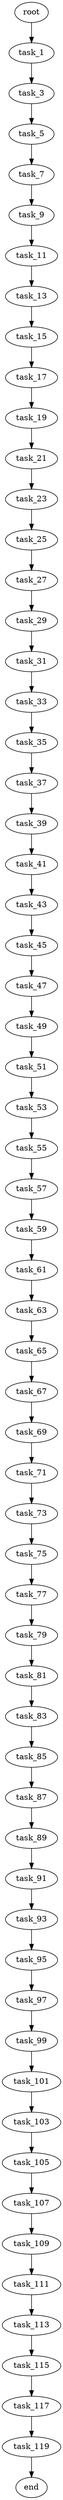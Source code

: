 digraph G {
  root [size="0.000000"];
  task_1 [size="186049876457.000000"];
  task_3 [size="437438569695.000000"];
  task_5 [size="886671443323.000000"];
  task_7 [size="8589934592.000000"];
  task_9 [size="28991029248.000000"];
  task_11 [size="94032107978.000000"];
  task_13 [size="9407369935.000000"];
  task_15 [size="6670594429.000000"];
  task_17 [size="134217728000.000000"];
  task_19 [size="8589934592.000000"];
  task_21 [size="782757789696.000000"];
  task_23 [size="20010644809.000000"];
  task_25 [size="18870640117.000000"];
  task_27 [size="41301385504.000000"];
  task_29 [size="28991029248.000000"];
  task_31 [size="1273054059459.000000"];
  task_33 [size="18272960426.000000"];
  task_35 [size="454716922717.000000"];
  task_37 [size="13317348850.000000"];
  task_39 [size="81837890062.000000"];
  task_41 [size="3194472410.000000"];
  task_43 [size="8589934592.000000"];
  task_45 [size="1080990092673.000000"];
  task_47 [size="231928233984.000000"];
  task_49 [size="68719476736.000000"];
  task_51 [size="368293445632.000000"];
  task_53 [size="1073741824000.000000"];
  task_55 [size="692313908754.000000"];
  task_57 [size="54024290204.000000"];
  task_59 [size="241393901944.000000"];
  task_61 [size="368293445632.000000"];
  task_63 [size="137275057413.000000"];
  task_65 [size="231928233984.000000"];
  task_67 [size="28991029248.000000"];
  task_69 [size="549755813888.000000"];
  task_71 [size="11519138884.000000"];
  task_73 [size="231928233984.000000"];
  task_75 [size="8589934592.000000"];
  task_77 [size="1064175563.000000"];
  task_79 [size="743500013843.000000"];
  task_81 [size="27169830799.000000"];
  task_83 [size="28449231085.000000"];
  task_85 [size="68719476736.000000"];
  task_87 [size="152305340360.000000"];
  task_89 [size="1365580259285.000000"];
  task_91 [size="158220416223.000000"];
  task_93 [size="231928233984.000000"];
  task_95 [size="68719476736.000000"];
  task_97 [size="230487457935.000000"];
  task_99 [size="368293445632.000000"];
  task_101 [size="782757789696.000000"];
  task_103 [size="180833931225.000000"];
  task_105 [size="335015232541.000000"];
  task_107 [size="590499923330.000000"];
  task_109 [size="387069609504.000000"];
  task_111 [size="13071509666.000000"];
  task_113 [size="8589934592.000000"];
  task_115 [size="48379999984.000000"];
  task_117 [size="782757789696.000000"];
  task_119 [size="4125481915.000000"];
  end [size="0.000000"];

  root -> task_1 [size="1.000000"];
  task_1 -> task_3 [size="134217728.000000"];
  task_3 -> task_5 [size="301989888.000000"];
  task_5 -> task_7 [size="536870912.000000"];
  task_7 -> task_9 [size="33554432.000000"];
  task_9 -> task_11 [size="75497472.000000"];
  task_11 -> task_13 [size="134217728.000000"];
  task_13 -> task_15 [size="33554432.000000"];
  task_15 -> task_17 [size="134217728.000000"];
  task_17 -> task_19 [size="209715200.000000"];
  task_19 -> task_21 [size="33554432.000000"];
  task_21 -> task_23 [size="679477248.000000"];
  task_23 -> task_25 [size="838860800.000000"];
  task_25 -> task_27 [size="411041792.000000"];
  task_27 -> task_29 [size="838860800.000000"];
  task_29 -> task_31 [size="75497472.000000"];
  task_31 -> task_33 [size="838860800.000000"];
  task_33 -> task_35 [size="301989888.000000"];
  task_35 -> task_37 [size="301989888.000000"];
  task_37 -> task_39 [size="838860800.000000"];
  task_39 -> task_41 [size="301989888.000000"];
  task_41 -> task_43 [size="134217728.000000"];
  task_43 -> task_45 [size="33554432.000000"];
  task_45 -> task_47 [size="679477248.000000"];
  task_47 -> task_49 [size="301989888.000000"];
  task_49 -> task_51 [size="134217728.000000"];
  task_51 -> task_53 [size="411041792.000000"];
  task_53 -> task_55 [size="838860800.000000"];
  task_55 -> task_57 [size="838860800.000000"];
  task_57 -> task_59 [size="209715200.000000"];
  task_59 -> task_61 [size="411041792.000000"];
  task_61 -> task_63 [size="411041792.000000"];
  task_63 -> task_65 [size="536870912.000000"];
  task_65 -> task_67 [size="301989888.000000"];
  task_67 -> task_69 [size="75497472.000000"];
  task_69 -> task_71 [size="536870912.000000"];
  task_71 -> task_73 [size="679477248.000000"];
  task_73 -> task_75 [size="301989888.000000"];
  task_75 -> task_77 [size="33554432.000000"];
  task_77 -> task_79 [size="33554432.000000"];
  task_79 -> task_81 [size="536870912.000000"];
  task_81 -> task_83 [size="679477248.000000"];
  task_83 -> task_85 [size="838860800.000000"];
  task_85 -> task_87 [size="134217728.000000"];
  task_87 -> task_89 [size="134217728.000000"];
  task_89 -> task_91 [size="838860800.000000"];
  task_91 -> task_93 [size="209715200.000000"];
  task_93 -> task_95 [size="301989888.000000"];
  task_95 -> task_97 [size="134217728.000000"];
  task_97 -> task_99 [size="536870912.000000"];
  task_99 -> task_101 [size="411041792.000000"];
  task_101 -> task_103 [size="679477248.000000"];
  task_103 -> task_105 [size="134217728.000000"];
  task_105 -> task_107 [size="536870912.000000"];
  task_107 -> task_109 [size="411041792.000000"];
  task_109 -> task_111 [size="411041792.000000"];
  task_111 -> task_113 [size="209715200.000000"];
  task_113 -> task_115 [size="33554432.000000"];
  task_115 -> task_117 [size="838860800.000000"];
  task_117 -> task_119 [size="679477248.000000"];
  task_119 -> end [size="1.000000"];
}
